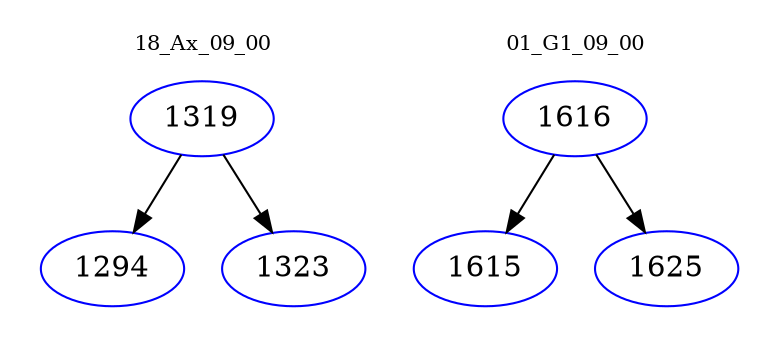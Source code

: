 digraph{
subgraph cluster_0 {
color = white
label = "18_Ax_09_00";
fontsize=10;
T0_1319 [label="1319", color="blue"]
T0_1319 -> T0_1294 [color="black"]
T0_1294 [label="1294", color="blue"]
T0_1319 -> T0_1323 [color="black"]
T0_1323 [label="1323", color="blue"]
}
subgraph cluster_1 {
color = white
label = "01_G1_09_00";
fontsize=10;
T1_1616 [label="1616", color="blue"]
T1_1616 -> T1_1615 [color="black"]
T1_1615 [label="1615", color="blue"]
T1_1616 -> T1_1625 [color="black"]
T1_1625 [label="1625", color="blue"]
}
}

